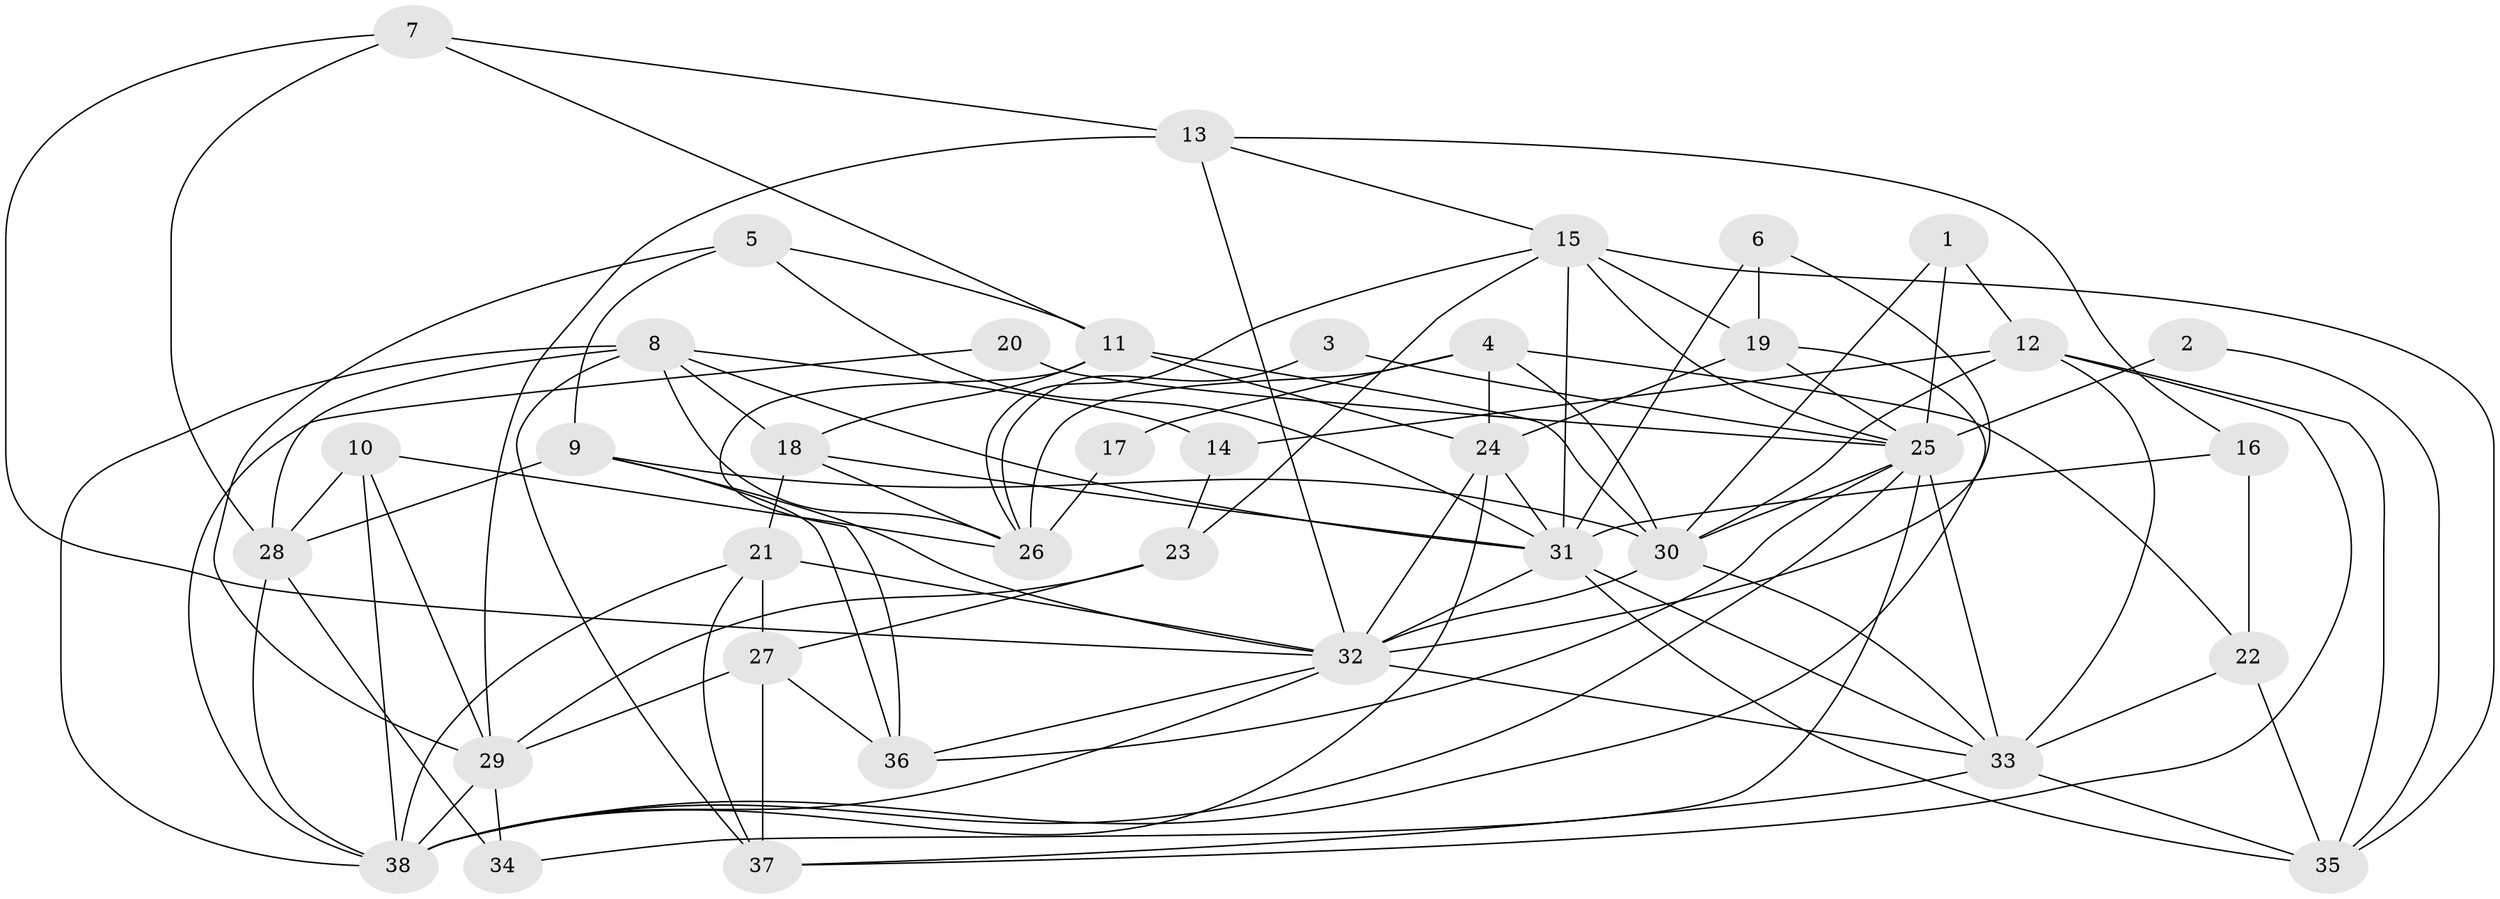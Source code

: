 // original degree distribution, {3: 0.22666666666666666, 4: 0.3333333333333333, 2: 0.12, 5: 0.22666666666666666, 6: 0.06666666666666667, 9: 0.013333333333333334, 7: 0.013333333333333334}
// Generated by graph-tools (version 1.1) at 2025/26/03/09/25 03:26:18]
// undirected, 38 vertices, 102 edges
graph export_dot {
graph [start="1"]
  node [color=gray90,style=filled];
  1;
  2;
  3;
  4;
  5;
  6;
  7;
  8;
  9;
  10;
  11;
  12;
  13;
  14;
  15;
  16;
  17;
  18;
  19;
  20;
  21;
  22;
  23;
  24;
  25;
  26;
  27;
  28;
  29;
  30;
  31;
  32;
  33;
  34;
  35;
  36;
  37;
  38;
  1 -- 12 [weight=1.0];
  1 -- 25 [weight=1.0];
  1 -- 30 [weight=1.0];
  2 -- 25 [weight=2.0];
  2 -- 35 [weight=1.0];
  3 -- 25 [weight=1.0];
  3 -- 26 [weight=1.0];
  4 -- 17 [weight=1.0];
  4 -- 22 [weight=1.0];
  4 -- 24 [weight=1.0];
  4 -- 26 [weight=1.0];
  4 -- 30 [weight=1.0];
  5 -- 9 [weight=1.0];
  5 -- 11 [weight=1.0];
  5 -- 29 [weight=1.0];
  5 -- 31 [weight=1.0];
  6 -- 19 [weight=1.0];
  6 -- 31 [weight=1.0];
  6 -- 32 [weight=1.0];
  7 -- 11 [weight=1.0];
  7 -- 13 [weight=1.0];
  7 -- 28 [weight=1.0];
  7 -- 32 [weight=1.0];
  8 -- 14 [weight=1.0];
  8 -- 18 [weight=1.0];
  8 -- 26 [weight=1.0];
  8 -- 28 [weight=1.0];
  8 -- 31 [weight=1.0];
  8 -- 37 [weight=1.0];
  8 -- 38 [weight=1.0];
  9 -- 28 [weight=1.0];
  9 -- 30 [weight=1.0];
  9 -- 32 [weight=1.0];
  9 -- 36 [weight=1.0];
  10 -- 26 [weight=1.0];
  10 -- 28 [weight=1.0];
  10 -- 29 [weight=1.0];
  10 -- 38 [weight=2.0];
  11 -- 18 [weight=1.0];
  11 -- 24 [weight=1.0];
  11 -- 30 [weight=1.0];
  11 -- 36 [weight=1.0];
  12 -- 14 [weight=1.0];
  12 -- 30 [weight=1.0];
  12 -- 33 [weight=1.0];
  12 -- 35 [weight=1.0];
  12 -- 37 [weight=1.0];
  13 -- 15 [weight=1.0];
  13 -- 16 [weight=1.0];
  13 -- 29 [weight=1.0];
  13 -- 32 [weight=1.0];
  14 -- 23 [weight=1.0];
  15 -- 19 [weight=1.0];
  15 -- 23 [weight=1.0];
  15 -- 25 [weight=1.0];
  15 -- 26 [weight=1.0];
  15 -- 31 [weight=1.0];
  15 -- 35 [weight=1.0];
  16 -- 22 [weight=1.0];
  16 -- 31 [weight=1.0];
  17 -- 26 [weight=1.0];
  18 -- 21 [weight=1.0];
  18 -- 26 [weight=1.0];
  18 -- 31 [weight=1.0];
  19 -- 24 [weight=1.0];
  19 -- 25 [weight=1.0];
  19 -- 38 [weight=1.0];
  20 -- 25 [weight=1.0];
  20 -- 38 [weight=1.0];
  21 -- 27 [weight=1.0];
  21 -- 32 [weight=2.0];
  21 -- 37 [weight=1.0];
  21 -- 38 [weight=1.0];
  22 -- 33 [weight=1.0];
  22 -- 35 [weight=1.0];
  23 -- 27 [weight=1.0];
  23 -- 29 [weight=1.0];
  24 -- 31 [weight=1.0];
  24 -- 32 [weight=2.0];
  24 -- 38 [weight=1.0];
  25 -- 30 [weight=1.0];
  25 -- 33 [weight=1.0];
  25 -- 34 [weight=1.0];
  25 -- 36 [weight=1.0];
  25 -- 38 [weight=1.0];
  27 -- 29 [weight=1.0];
  27 -- 36 [weight=1.0];
  27 -- 37 [weight=1.0];
  28 -- 34 [weight=1.0];
  28 -- 38 [weight=1.0];
  29 -- 34 [weight=1.0];
  29 -- 38 [weight=1.0];
  30 -- 32 [weight=2.0];
  30 -- 33 [weight=1.0];
  31 -- 32 [weight=1.0];
  31 -- 33 [weight=1.0];
  31 -- 35 [weight=1.0];
  32 -- 33 [weight=1.0];
  32 -- 36 [weight=1.0];
  32 -- 38 [weight=1.0];
  33 -- 35 [weight=2.0];
  33 -- 37 [weight=1.0];
}
